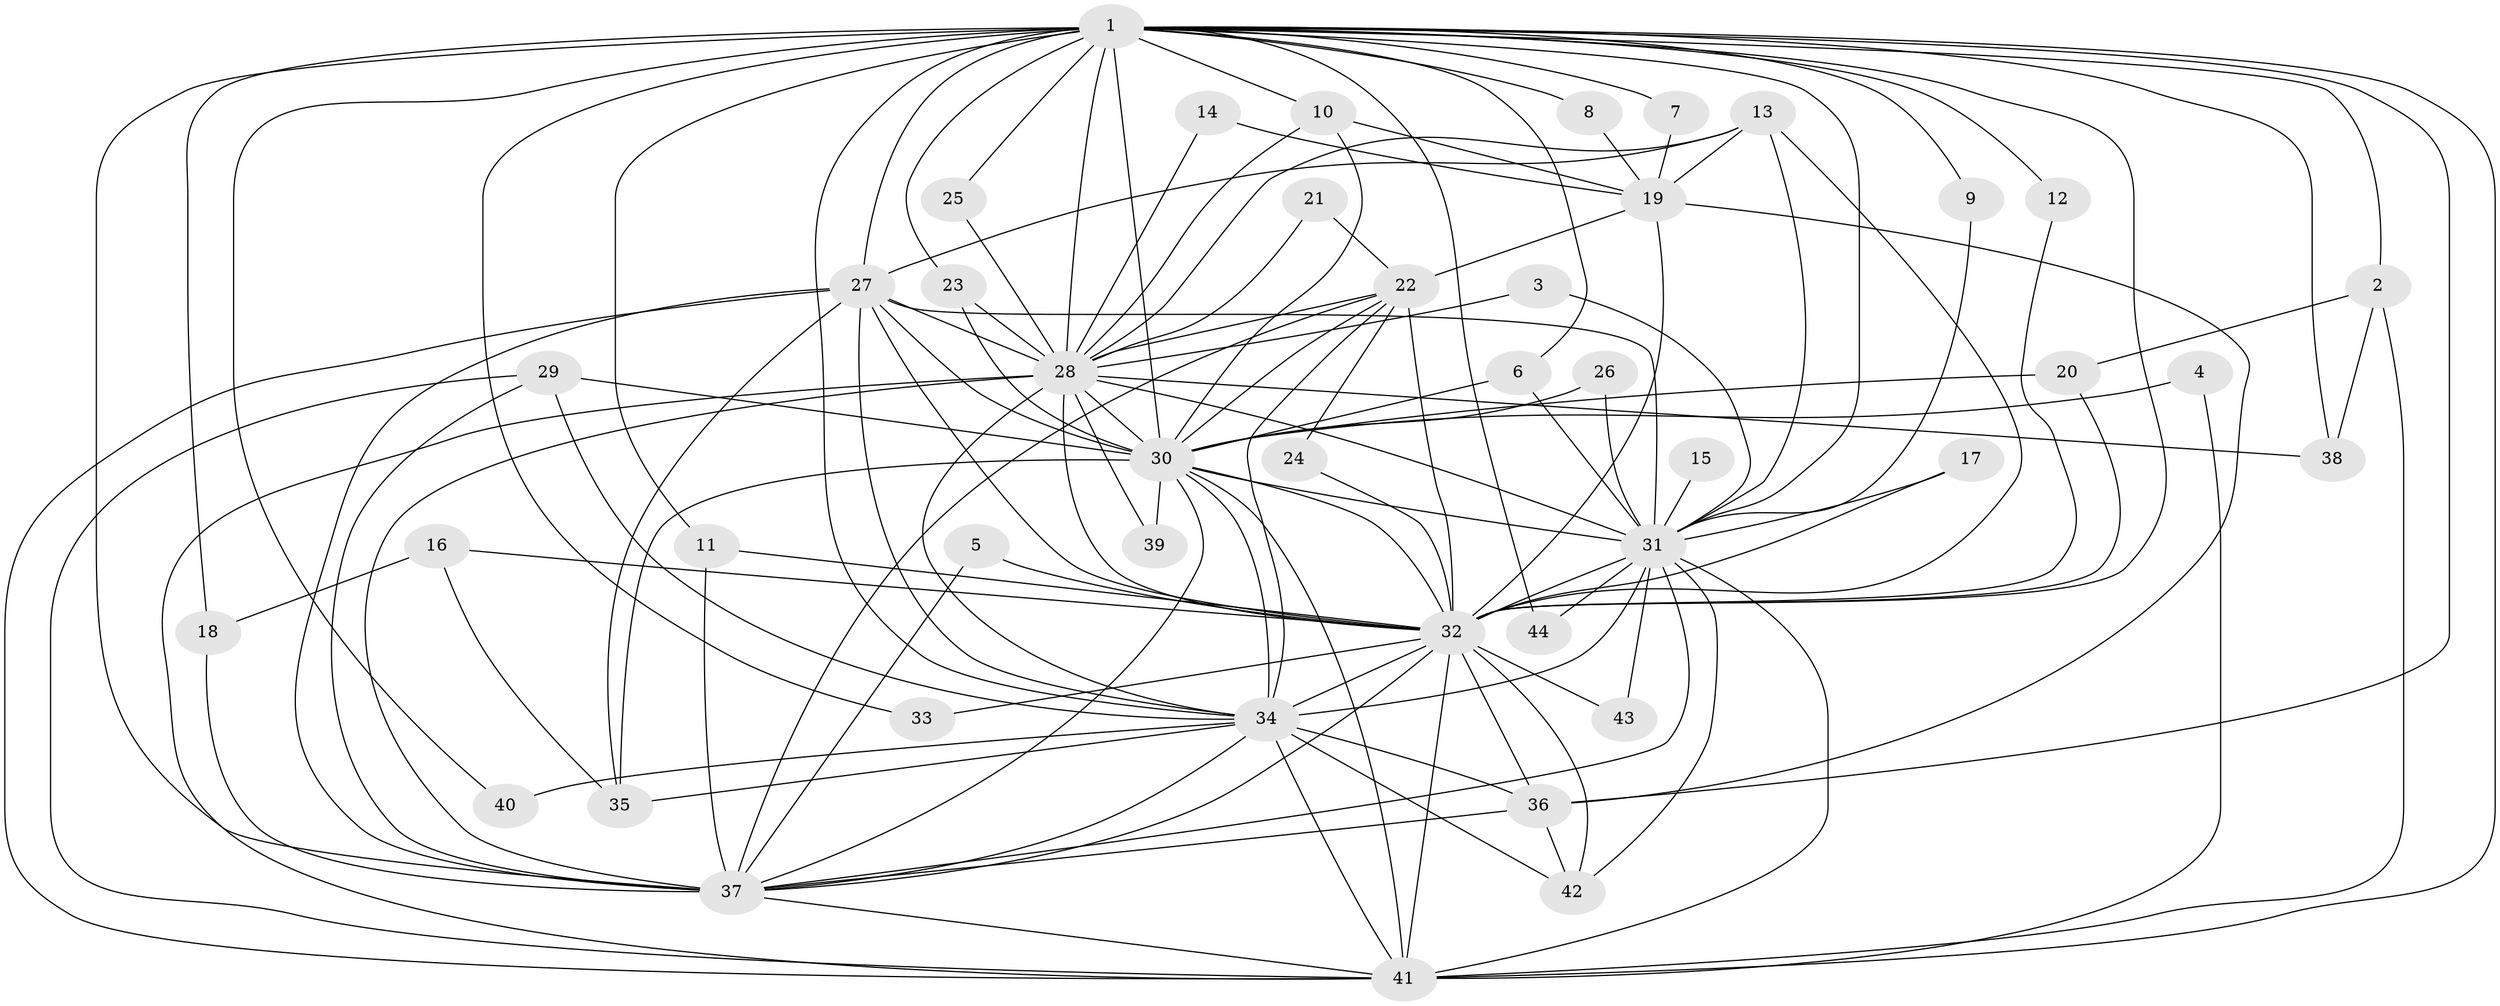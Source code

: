 // original degree distribution, {15: 0.011494252873563218, 21: 0.011494252873563218, 23: 0.022988505747126436, 24: 0.011494252873563218, 12: 0.011494252873563218, 17: 0.011494252873563218, 16: 0.011494252873563218, 14: 0.011494252873563218, 27: 0.011494252873563218, 5: 0.011494252873563218, 9: 0.011494252873563218, 3: 0.14942528735632185, 4: 0.11494252873563218, 2: 0.5747126436781609, 7: 0.011494252873563218, 6: 0.011494252873563218}
// Generated by graph-tools (version 1.1) at 2025/25/03/09/25 03:25:43]
// undirected, 44 vertices, 127 edges
graph export_dot {
graph [start="1"]
  node [color=gray90,style=filled];
  1;
  2;
  3;
  4;
  5;
  6;
  7;
  8;
  9;
  10;
  11;
  12;
  13;
  14;
  15;
  16;
  17;
  18;
  19;
  20;
  21;
  22;
  23;
  24;
  25;
  26;
  27;
  28;
  29;
  30;
  31;
  32;
  33;
  34;
  35;
  36;
  37;
  38;
  39;
  40;
  41;
  42;
  43;
  44;
  1 -- 2 [weight=1.0];
  1 -- 6 [weight=1.0];
  1 -- 7 [weight=1.0];
  1 -- 8 [weight=1.0];
  1 -- 9 [weight=1.0];
  1 -- 10 [weight=1.0];
  1 -- 11 [weight=1.0];
  1 -- 12 [weight=1.0];
  1 -- 18 [weight=1.0];
  1 -- 23 [weight=1.0];
  1 -- 25 [weight=1.0];
  1 -- 27 [weight=2.0];
  1 -- 28 [weight=4.0];
  1 -- 30 [weight=2.0];
  1 -- 31 [weight=2.0];
  1 -- 32 [weight=2.0];
  1 -- 33 [weight=1.0];
  1 -- 34 [weight=2.0];
  1 -- 36 [weight=1.0];
  1 -- 37 [weight=2.0];
  1 -- 38 [weight=2.0];
  1 -- 40 [weight=1.0];
  1 -- 41 [weight=2.0];
  1 -- 44 [weight=1.0];
  2 -- 20 [weight=1.0];
  2 -- 38 [weight=1.0];
  2 -- 41 [weight=1.0];
  3 -- 28 [weight=1.0];
  3 -- 31 [weight=1.0];
  4 -- 30 [weight=1.0];
  4 -- 41 [weight=1.0];
  5 -- 32 [weight=1.0];
  5 -- 37 [weight=1.0];
  6 -- 30 [weight=1.0];
  6 -- 31 [weight=1.0];
  7 -- 19 [weight=1.0];
  8 -- 19 [weight=1.0];
  9 -- 31 [weight=1.0];
  10 -- 19 [weight=1.0];
  10 -- 28 [weight=1.0];
  10 -- 30 [weight=1.0];
  11 -- 32 [weight=1.0];
  11 -- 37 [weight=1.0];
  12 -- 32 [weight=1.0];
  13 -- 19 [weight=1.0];
  13 -- 27 [weight=1.0];
  13 -- 28 [weight=1.0];
  13 -- 31 [weight=1.0];
  13 -- 32 [weight=1.0];
  14 -- 19 [weight=1.0];
  14 -- 28 [weight=1.0];
  15 -- 31 [weight=1.0];
  16 -- 18 [weight=1.0];
  16 -- 32 [weight=1.0];
  16 -- 35 [weight=1.0];
  17 -- 31 [weight=1.0];
  17 -- 32 [weight=2.0];
  18 -- 37 [weight=1.0];
  19 -- 22 [weight=1.0];
  19 -- 32 [weight=1.0];
  19 -- 36 [weight=1.0];
  20 -- 30 [weight=1.0];
  20 -- 32 [weight=1.0];
  21 -- 22 [weight=1.0];
  21 -- 28 [weight=1.0];
  22 -- 24 [weight=1.0];
  22 -- 28 [weight=1.0];
  22 -- 30 [weight=1.0];
  22 -- 32 [weight=2.0];
  22 -- 34 [weight=1.0];
  22 -- 37 [weight=1.0];
  23 -- 28 [weight=1.0];
  23 -- 30 [weight=1.0];
  24 -- 32 [weight=1.0];
  25 -- 28 [weight=1.0];
  26 -- 30 [weight=1.0];
  26 -- 31 [weight=1.0];
  27 -- 28 [weight=1.0];
  27 -- 30 [weight=1.0];
  27 -- 31 [weight=1.0];
  27 -- 32 [weight=1.0];
  27 -- 34 [weight=1.0];
  27 -- 35 [weight=1.0];
  27 -- 37 [weight=2.0];
  27 -- 41 [weight=1.0];
  28 -- 30 [weight=2.0];
  28 -- 31 [weight=1.0];
  28 -- 32 [weight=1.0];
  28 -- 34 [weight=1.0];
  28 -- 37 [weight=1.0];
  28 -- 38 [weight=2.0];
  28 -- 39 [weight=1.0];
  28 -- 41 [weight=1.0];
  29 -- 30 [weight=1.0];
  29 -- 34 [weight=1.0];
  29 -- 37 [weight=1.0];
  29 -- 41 [weight=1.0];
  30 -- 31 [weight=2.0];
  30 -- 32 [weight=2.0];
  30 -- 34 [weight=1.0];
  30 -- 35 [weight=2.0];
  30 -- 37 [weight=1.0];
  30 -- 39 [weight=2.0];
  30 -- 41 [weight=1.0];
  31 -- 32 [weight=2.0];
  31 -- 34 [weight=2.0];
  31 -- 37 [weight=1.0];
  31 -- 41 [weight=2.0];
  31 -- 42 [weight=1.0];
  31 -- 43 [weight=1.0];
  31 -- 44 [weight=1.0];
  32 -- 33 [weight=1.0];
  32 -- 34 [weight=2.0];
  32 -- 36 [weight=2.0];
  32 -- 37 [weight=1.0];
  32 -- 41 [weight=1.0];
  32 -- 42 [weight=1.0];
  32 -- 43 [weight=1.0];
  34 -- 35 [weight=1.0];
  34 -- 36 [weight=1.0];
  34 -- 37 [weight=1.0];
  34 -- 40 [weight=1.0];
  34 -- 41 [weight=1.0];
  34 -- 42 [weight=1.0];
  36 -- 37 [weight=1.0];
  36 -- 42 [weight=1.0];
  37 -- 41 [weight=2.0];
}
